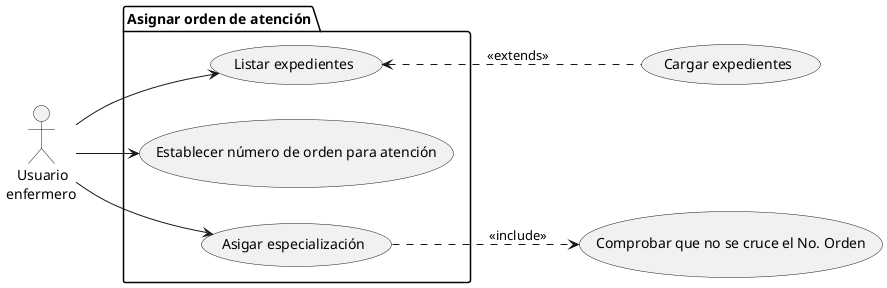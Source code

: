 @startuml "CU - 5 - Ordenar Expedientes"

left to right direction

/' === Sección de actores === '/
actor "   Usuario \nenfermero" as enfermero

/' === Sección de elementos === '/
package "Asignar orden de atención" {
    usecase "Listar expedientes" as UC0
    usecase "Establecer número de orden para atención" as UC1
    usecase "Asigar especialización" as UC2
}

(Cargar expedientes) as cargar
(Comprobar que no se cruce el No. Orden) as revisar

/' === Sección de Relaciones === '/
enfermero --> UC0
enfermero --> UC1
enfermero --> UC2

UC0 <.. cargar : <<extends>>
UC2 ..> revisar : <<include>>

@enduml
